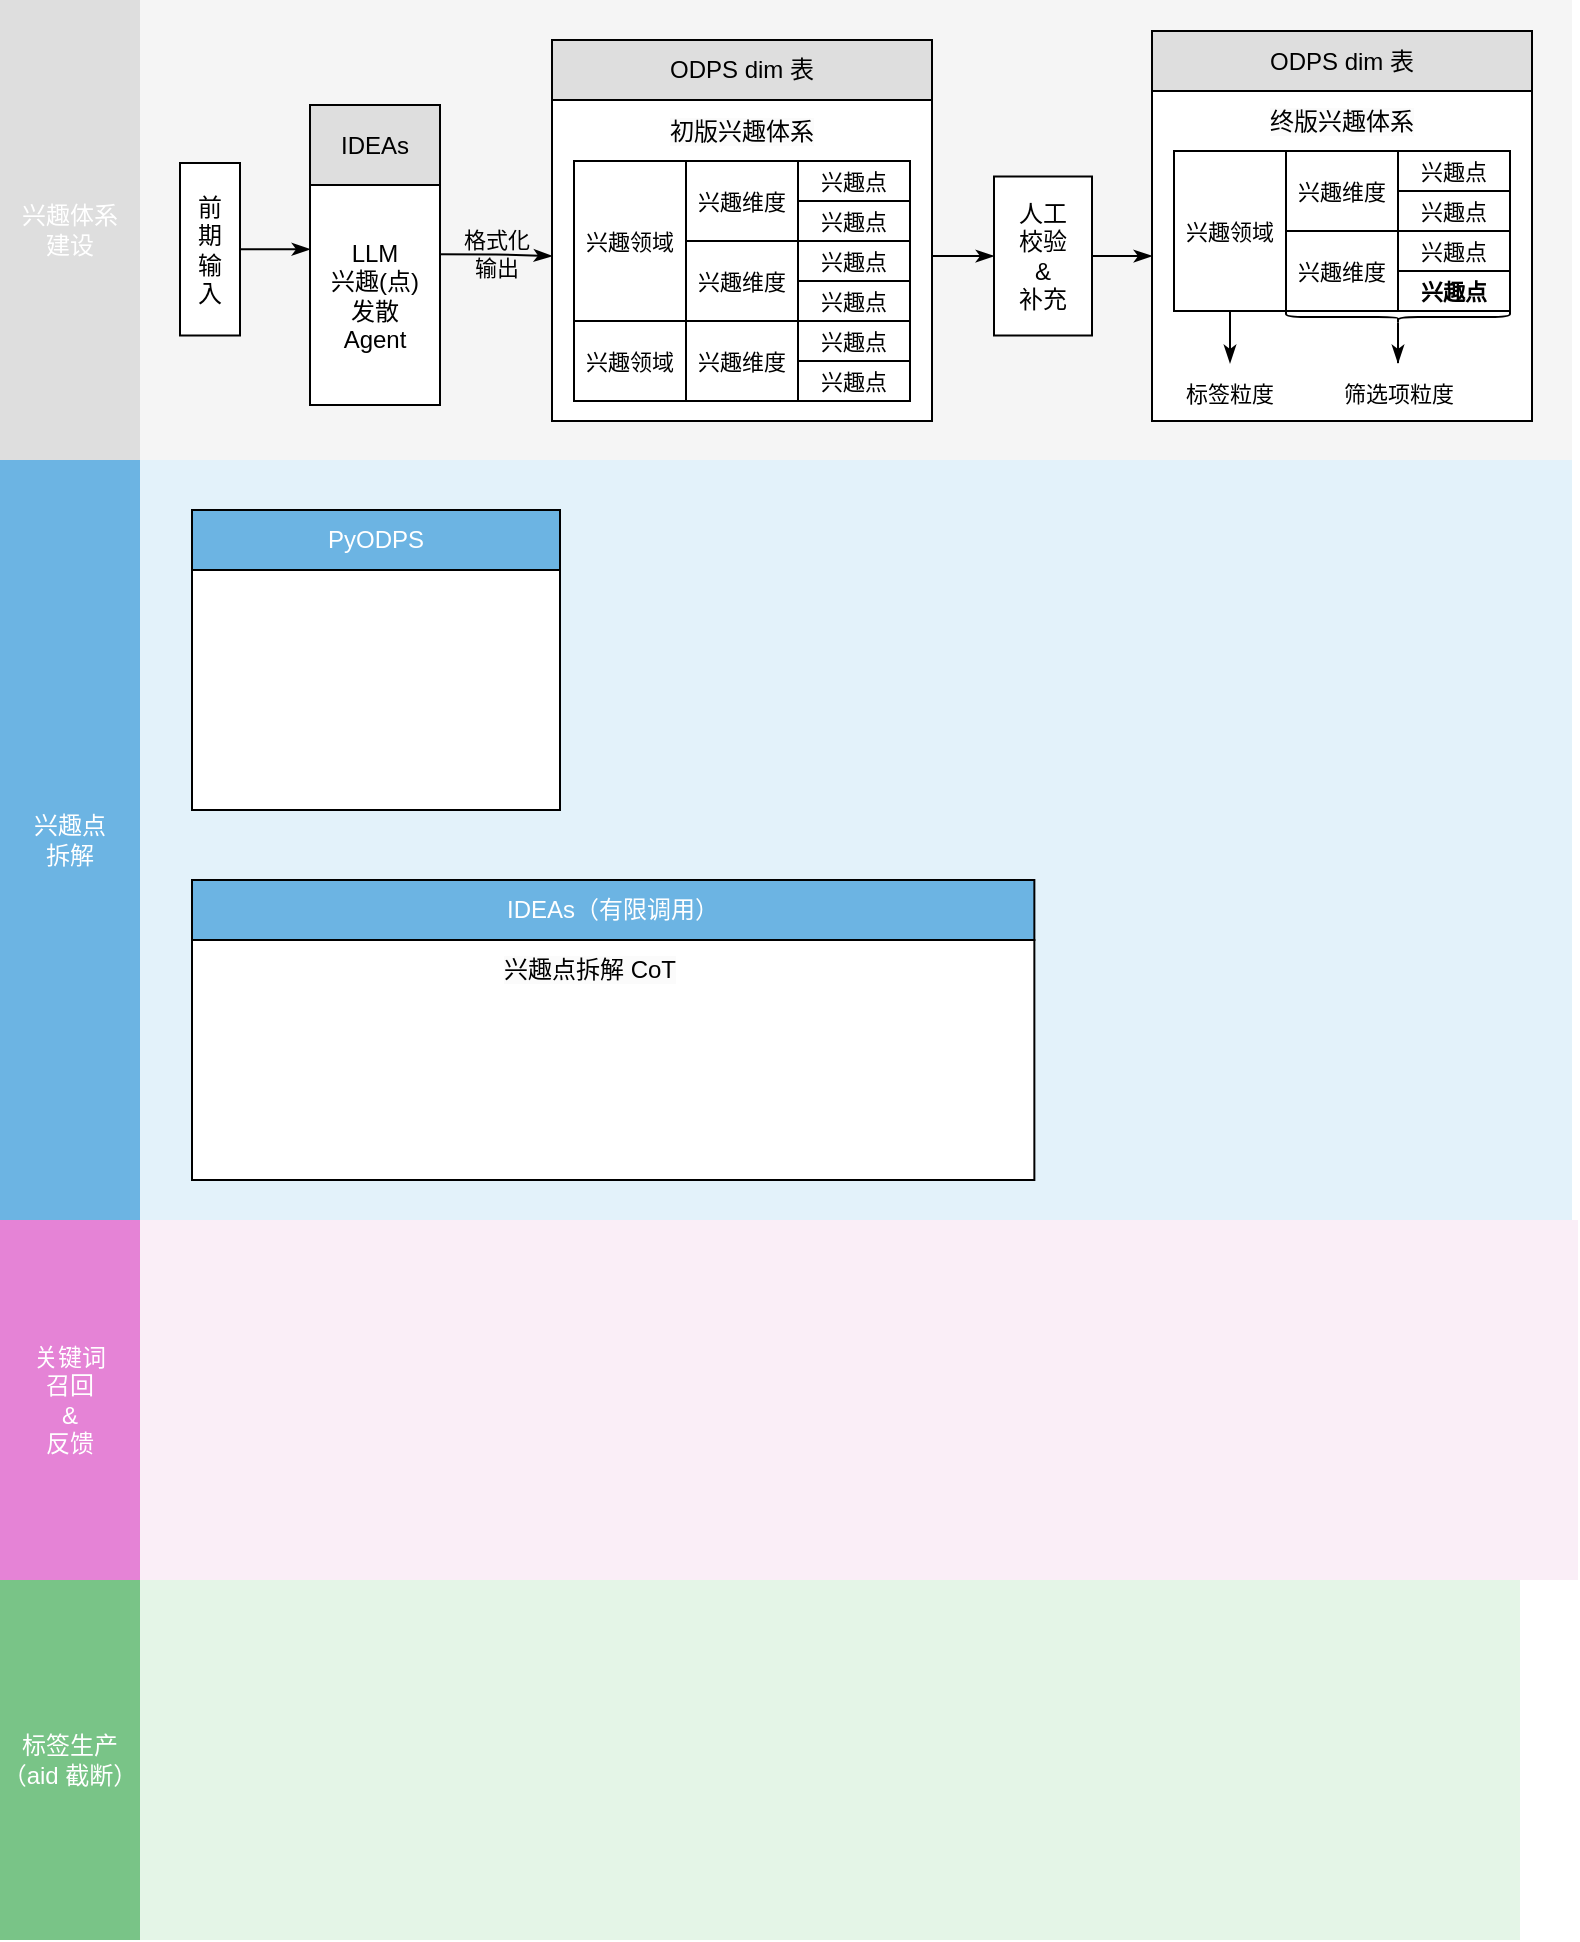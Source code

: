 <mxfile version="24.8.6">
  <diagram name="第 1 页" id="VoQEFsDsQSayohb0JOBL">
    <mxGraphModel dx="1122" dy="588" grid="1" gridSize="10" guides="1" tooltips="1" connect="1" arrows="1" fold="1" page="1" pageScale="1" pageWidth="827" pageHeight="1169" math="0" shadow="0">
      <root>
        <mxCell id="0" />
        <mxCell id="1" parent="0" />
        <mxCell id="u1aqPMmCXMGFX70TY736-70" value="" style="group" parent="1" vertex="1" connectable="0">
          <mxGeometry x="21" y="240" width="786" height="380" as="geometry" />
        </mxCell>
        <mxCell id="u1aqPMmCXMGFX70TY736-41" value="" style="rounded=0;whiteSpace=wrap;html=1;fillColor=#E3F2FA;strokeColor=none;fillStyle=auto;" parent="u1aqPMmCXMGFX70TY736-70" vertex="1">
          <mxGeometry width="786" height="380" as="geometry" />
        </mxCell>
        <mxCell id="u1aqPMmCXMGFX70TY736-42" value="兴趣点&lt;div&gt;拆解&lt;/div&gt;" style="rounded=0;whiteSpace=wrap;html=1;strokeColor=none;fillColor=#6CB4E3;fontColor=#FFFFFF;" parent="u1aqPMmCXMGFX70TY736-70" vertex="1">
          <mxGeometry width="70" height="380" as="geometry" />
        </mxCell>
        <mxCell id="u1aqPMmCXMGFX70TY736-69" value="IDEAs（有限调用）" style="rounded=0;whiteSpace=wrap;html=1;strokeColor=default;fillColor=#6CB4E3;fontColor=#FFFFFF;" parent="u1aqPMmCXMGFX70TY736-70" vertex="1">
          <mxGeometry x="96" y="210" width="421.18" height="30" as="geometry" />
        </mxCell>
        <mxCell id="u1aqPMmCXMGFX70TY736-47" value="" style="rounded=0;whiteSpace=wrap;html=1;" parent="u1aqPMmCXMGFX70TY736-70" vertex="1">
          <mxGeometry x="96" y="240" width="421.18" height="120" as="geometry" />
        </mxCell>
        <mxCell id="u1aqPMmCXMGFX70TY736-48" value="&lt;span style=&quot;font-size: 12px; background-color: rgb(251, 251, 251);&quot;&gt;兴趣点拆解 CoT&lt;/span&gt;" style="text;html=1;align=center;verticalAlign=middle;whiteSpace=wrap;rounded=0;fontFamily=Helvetica;fontSize=11;fontColor=default;labelBackgroundColor=default;" parent="u1aqPMmCXMGFX70TY736-70" vertex="1">
          <mxGeometry x="225.79" y="240" width="138.067" height="30" as="geometry" />
        </mxCell>
        <mxCell id="u1aqPMmCXMGFX70TY736-71" value="PyODPS" style="rounded=0;whiteSpace=wrap;html=1;strokeColor=default;fillColor=#6CB4E3;fontColor=#FFFFFF;" parent="u1aqPMmCXMGFX70TY736-70" vertex="1">
          <mxGeometry x="96" y="25" width="184" height="30" as="geometry" />
        </mxCell>
        <mxCell id="u1aqPMmCXMGFX70TY736-72" value="" style="rounded=0;whiteSpace=wrap;html=1;" parent="u1aqPMmCXMGFX70TY736-70" vertex="1">
          <mxGeometry x="96" y="55" width="184" height="120" as="geometry" />
        </mxCell>
        <mxCell id="u1aqPMmCXMGFX70TY736-66" value="" style="group" parent="1" vertex="1" connectable="0">
          <mxGeometry x="21" y="10" width="786" height="230" as="geometry" />
        </mxCell>
        <mxCell id="u1aqPMmCXMGFX70TY736-4" value="" style="rounded=0;whiteSpace=wrap;html=1;fillColor=#f5f5f5;fontColor=#333333;strokeColor=none;" parent="u1aqPMmCXMGFX70TY736-66" vertex="1">
          <mxGeometry width="786" height="230.0" as="geometry" />
        </mxCell>
        <mxCell id="u1aqPMmCXMGFX70TY736-3" value="兴趣体系&lt;div&gt;建设&lt;/div&gt;" style="rounded=0;whiteSpace=wrap;html=1;strokeColor=none;fillColor=#DEDEDE;fontColor=#FFFFFF;" parent="u1aqPMmCXMGFX70TY736-66" vertex="1">
          <mxGeometry width="70" height="230.0" as="geometry" />
        </mxCell>
        <mxCell id="u1aqPMmCXMGFX70TY736-68" value="ODPS dim 表" style="rounded=0;whiteSpace=wrap;html=1;strokeColor=default;fillColor=#DEDEDE;fontColor=#000000;" parent="u1aqPMmCXMGFX70TY736-66" vertex="1">
          <mxGeometry x="576" y="15.5" width="190" height="30" as="geometry" />
        </mxCell>
        <mxCell id="u1aqPMmCXMGFX70TY736-26" value="" style="rounded=0;whiteSpace=wrap;html=1;" parent="u1aqPMmCXMGFX70TY736-66" vertex="1">
          <mxGeometry x="576" y="45.5" width="190" height="165" as="geometry" />
        </mxCell>
        <mxCell id="u1aqPMmCXMGFX70TY736-27" value="&lt;span style=&quot;font-size: 12px; background-color: rgb(251, 251, 251);&quot;&gt;终版兴趣体系&lt;/span&gt;" style="text;html=1;align=center;verticalAlign=middle;whiteSpace=wrap;rounded=0;fontFamily=Helvetica;fontSize=11;fontColor=default;labelBackgroundColor=default;" parent="u1aqPMmCXMGFX70TY736-66" vertex="1">
          <mxGeometry x="579.25" y="45.5" width="183.5" height="30" as="geometry" />
        </mxCell>
        <mxCell id="u1aqPMmCXMGFX70TY736-50" value="" style="edgeStyle=orthogonalEdgeStyle;shape=connector;rounded=0;orthogonalLoop=1;jettySize=auto;html=1;strokeColor=default;align=center;verticalAlign=middle;fontFamily=Helvetica;fontSize=11;fontColor=default;labelBackgroundColor=default;endArrow=classicThin;endFill=1;" parent="u1aqPMmCXMGFX70TY736-66" source="u1aqPMmCXMGFX70TY736-28" target="u1aqPMmCXMGFX70TY736-51" edge="1">
          <mxGeometry relative="1" as="geometry">
            <mxPoint x="615" y="185.5" as="targetPoint" />
          </mxGeometry>
        </mxCell>
        <mxCell id="u1aqPMmCXMGFX70TY736-28" value="兴趣领域" style="rounded=0;whiteSpace=wrap;html=1;fontFamily=Helvetica;fontSize=11;fontColor=default;labelBackgroundColor=default;" parent="u1aqPMmCXMGFX70TY736-66" vertex="1">
          <mxGeometry x="587" y="75.5" width="56" height="80" as="geometry" />
        </mxCell>
        <mxCell id="u1aqPMmCXMGFX70TY736-29" value="兴趣维度" style="rounded=0;whiteSpace=wrap;html=1;fontFamily=Helvetica;fontSize=11;fontColor=default;labelBackgroundColor=default;" parent="u1aqPMmCXMGFX70TY736-66" vertex="1">
          <mxGeometry x="643" y="75.5" width="56" height="40" as="geometry" />
        </mxCell>
        <mxCell id="u1aqPMmCXMGFX70TY736-30" value="兴趣点" style="rounded=0;whiteSpace=wrap;html=1;fontFamily=Helvetica;fontSize=11;fontColor=default;labelBackgroundColor=default;" parent="u1aqPMmCXMGFX70TY736-66" vertex="1">
          <mxGeometry x="699" y="75.5" width="56" height="20" as="geometry" />
        </mxCell>
        <mxCell id="u1aqPMmCXMGFX70TY736-31" value="兴趣维度" style="rounded=0;whiteSpace=wrap;html=1;fontFamily=Helvetica;fontSize=11;fontColor=default;labelBackgroundColor=default;" parent="u1aqPMmCXMGFX70TY736-66" vertex="1">
          <mxGeometry x="643" y="115.5" width="56" height="40" as="geometry" />
        </mxCell>
        <mxCell id="u1aqPMmCXMGFX70TY736-32" value="兴趣点" style="rounded=0;whiteSpace=wrap;html=1;fontFamily=Helvetica;fontSize=11;fontColor=default;labelBackgroundColor=default;" parent="u1aqPMmCXMGFX70TY736-66" vertex="1">
          <mxGeometry x="699" y="95.5" width="56" height="20" as="geometry" />
        </mxCell>
        <mxCell id="u1aqPMmCXMGFX70TY736-33" value="兴趣点" style="rounded=0;whiteSpace=wrap;html=1;fontFamily=Helvetica;fontSize=11;fontColor=default;labelBackgroundColor=default;" parent="u1aqPMmCXMGFX70TY736-66" vertex="1">
          <mxGeometry x="699" y="115.5" width="56" height="20" as="geometry" />
        </mxCell>
        <mxCell id="u1aqPMmCXMGFX70TY736-34" value="兴趣点" style="rounded=0;whiteSpace=wrap;html=1;fontFamily=Helvetica;fontSize=11;fontColor=default;labelBackgroundColor=default;fontStyle=1" parent="u1aqPMmCXMGFX70TY736-66" vertex="1">
          <mxGeometry x="699" y="135.5" width="56" height="20" as="geometry" />
        </mxCell>
        <mxCell id="u1aqPMmCXMGFX70TY736-51" value="标签粒度" style="text;html=1;align=center;verticalAlign=middle;whiteSpace=wrap;rounded=0;fontFamily=Helvetica;fontSize=11;fontColor=default;labelBackgroundColor=none;fillColor=none;" parent="u1aqPMmCXMGFX70TY736-66" vertex="1">
          <mxGeometry x="585" y="181.5" width="60" height="30" as="geometry" />
        </mxCell>
        <mxCell id="u1aqPMmCXMGFX70TY736-56" value="" style="edgeStyle=orthogonalEdgeStyle;shape=connector;rounded=0;orthogonalLoop=1;jettySize=auto;html=1;strokeColor=default;align=center;verticalAlign=middle;fontFamily=Helvetica;fontSize=11;fontColor=default;labelBackgroundColor=default;endArrow=classicThin;endFill=1;entryX=0.5;entryY=0;entryDx=0;entryDy=0;" parent="u1aqPMmCXMGFX70TY736-66" source="u1aqPMmCXMGFX70TY736-52" target="u1aqPMmCXMGFX70TY736-55" edge="1">
          <mxGeometry relative="1" as="geometry" />
        </mxCell>
        <mxCell id="u1aqPMmCXMGFX70TY736-52" value="" style="shape=curlyBracket;whiteSpace=wrap;html=1;rounded=1;flipH=1;labelPosition=right;verticalLabelPosition=middle;align=left;verticalAlign=middle;fontFamily=Helvetica;fontSize=11;fontColor=default;labelBackgroundColor=default;rotation=90;" parent="u1aqPMmCXMGFX70TY736-66" vertex="1">
          <mxGeometry x="696" y="102.5" width="6" height="112" as="geometry" />
        </mxCell>
        <mxCell id="u1aqPMmCXMGFX70TY736-55" value="筛选项&lt;span style=&quot;background-color: initial;&quot;&gt;粒度&lt;/span&gt;" style="text;html=1;align=center;verticalAlign=middle;whiteSpace=wrap;rounded=0;fontFamily=Helvetica;fontSize=11;fontColor=default;labelBackgroundColor=none;fillColor=none;" parent="u1aqPMmCXMGFX70TY736-66" vertex="1">
          <mxGeometry x="667.5" y="181.5" width="63" height="30" as="geometry" />
        </mxCell>
        <mxCell id="u1aqPMmCXMGFX70TY736-8" value="人&lt;span style=&quot;background-color: initial;&quot;&gt;工&lt;/span&gt;&lt;div&gt;&lt;span style=&quot;background-color: initial;&quot;&gt;校&lt;/span&gt;&lt;span style=&quot;background-color: initial;&quot;&gt;验&lt;/span&gt;&lt;div&gt;&amp;amp;&lt;/div&gt;&lt;div&gt;补&lt;span style=&quot;background-color: initial;&quot;&gt;充&lt;/span&gt;&lt;/div&gt;&lt;/div&gt;" style="rounded=0;whiteSpace=wrap;html=1;" parent="u1aqPMmCXMGFX70TY736-66" vertex="1">
          <mxGeometry x="497" y="88.25" width="49" height="79.5" as="geometry" />
        </mxCell>
        <mxCell id="u1aqPMmCXMGFX70TY736-35" style="edgeStyle=orthogonalEdgeStyle;shape=connector;rounded=0;orthogonalLoop=1;jettySize=auto;html=1;entryX=0;entryY=0.5;entryDx=0;entryDy=0;strokeColor=default;align=center;verticalAlign=middle;fontFamily=Helvetica;fontSize=11;fontColor=default;labelBackgroundColor=default;endArrow=classicThin;endFill=1;" parent="u1aqPMmCXMGFX70TY736-66" source="u1aqPMmCXMGFX70TY736-8" target="u1aqPMmCXMGFX70TY736-26" edge="1">
          <mxGeometry relative="1" as="geometry" />
        </mxCell>
        <mxCell id="u1aqPMmCXMGFX70TY736-5" value="前&lt;div&gt;期&lt;/div&gt;&lt;div&gt;输&lt;/div&gt;&lt;div&gt;入&lt;/div&gt;" style="rounded=0;whiteSpace=wrap;html=1;" parent="u1aqPMmCXMGFX70TY736-66" vertex="1">
          <mxGeometry x="90" y="81.5" width="30" height="86.25" as="geometry" />
        </mxCell>
        <mxCell id="u1aqPMmCXMGFX70TY736-7" value="" style="edgeStyle=orthogonalEdgeStyle;rounded=0;orthogonalLoop=1;jettySize=auto;html=1;endArrow=classicThin;endFill=1;" parent="1" source="u1aqPMmCXMGFX70TY736-5" target="u1aqPMmCXMGFX70TY736-6" edge="1">
          <mxGeometry relative="1" as="geometry">
            <Array as="points">
              <mxPoint x="177" y="137" />
              <mxPoint x="177" y="137" />
            </Array>
          </mxGeometry>
        </mxCell>
        <mxCell id="u1aqPMmCXMGFX70TY736-12" value="格式化&lt;div&gt;输出&lt;/div&gt;" style="edgeStyle=orthogonalEdgeStyle;shape=connector;rounded=0;orthogonalLoop=1;jettySize=auto;html=1;entryX=0;entryY=0.5;entryDx=0;entryDy=0;strokeColor=default;align=center;verticalAlign=middle;fontFamily=Helvetica;fontSize=11;fontColor=default;labelBackgroundColor=none;endArrow=classicThin;endFill=1;exitX=0.988;exitY=0.315;exitDx=0;exitDy=0;exitPerimeter=0;" parent="1" source="u1aqPMmCXMGFX70TY736-6" target="u1aqPMmCXMGFX70TY736-10" edge="1">
          <mxGeometry relative="1" as="geometry" />
        </mxCell>
        <mxCell id="u1aqPMmCXMGFX70TY736-13" style="edgeStyle=orthogonalEdgeStyle;shape=connector;rounded=0;orthogonalLoop=1;jettySize=auto;html=1;strokeColor=default;align=center;verticalAlign=middle;fontFamily=Helvetica;fontSize=11;fontColor=default;labelBackgroundColor=default;endArrow=classicThin;endFill=1;" parent="1" source="u1aqPMmCXMGFX70TY736-10" target="u1aqPMmCXMGFX70TY736-8" edge="1">
          <mxGeometry relative="1" as="geometry" />
        </mxCell>
        <mxCell id="u1aqPMmCXMGFX70TY736-10" value="" style="rounded=0;whiteSpace=wrap;html=1;" parent="1" vertex="1">
          <mxGeometry x="297" y="55.5" width="190" height="165" as="geometry" />
        </mxCell>
        <mxCell id="u1aqPMmCXMGFX70TY736-11" value="&lt;span style=&quot;font-size: 12px; background-color: rgb(251, 251, 251);&quot;&gt;初版兴趣体系&lt;/span&gt;" style="text;html=1;align=center;verticalAlign=middle;whiteSpace=wrap;rounded=0;fontFamily=Helvetica;fontSize=11;fontColor=default;labelBackgroundColor=default;" parent="1" vertex="1">
          <mxGeometry x="303.12" y="60.5" width="177.75" height="30" as="geometry" />
        </mxCell>
        <mxCell id="u1aqPMmCXMGFX70TY736-14" value="兴趣领域" style="rounded=0;whiteSpace=wrap;html=1;fontFamily=Helvetica;fontSize=11;fontColor=default;labelBackgroundColor=default;" parent="1" vertex="1">
          <mxGeometry x="308" y="90.5" width="56" height="80" as="geometry" />
        </mxCell>
        <mxCell id="u1aqPMmCXMGFX70TY736-15" value="兴趣维度" style="rounded=0;whiteSpace=wrap;html=1;fontFamily=Helvetica;fontSize=11;fontColor=default;labelBackgroundColor=default;" parent="1" vertex="1">
          <mxGeometry x="364" y="90.5" width="56" height="40" as="geometry" />
        </mxCell>
        <mxCell id="u1aqPMmCXMGFX70TY736-16" value="兴趣点" style="rounded=0;whiteSpace=wrap;html=1;fontFamily=Helvetica;fontSize=11;fontColor=default;labelBackgroundColor=default;" parent="1" vertex="1">
          <mxGeometry x="420" y="90.5" width="56" height="20" as="geometry" />
        </mxCell>
        <mxCell id="u1aqPMmCXMGFX70TY736-21" value="兴趣维度" style="rounded=0;whiteSpace=wrap;html=1;fontFamily=Helvetica;fontSize=11;fontColor=default;labelBackgroundColor=default;" parent="1" vertex="1">
          <mxGeometry x="364" y="130.5" width="56" height="40" as="geometry" />
        </mxCell>
        <mxCell id="u1aqPMmCXMGFX70TY736-22" value="兴趣点" style="rounded=0;whiteSpace=wrap;html=1;fontFamily=Helvetica;fontSize=11;fontColor=default;labelBackgroundColor=default;" parent="1" vertex="1">
          <mxGeometry x="420" y="110.5" width="56" height="20" as="geometry" />
        </mxCell>
        <mxCell id="u1aqPMmCXMGFX70TY736-23" value="兴趣点" style="rounded=0;whiteSpace=wrap;html=1;fontFamily=Helvetica;fontSize=11;fontColor=default;labelBackgroundColor=default;" parent="1" vertex="1">
          <mxGeometry x="420" y="130.5" width="56" height="20" as="geometry" />
        </mxCell>
        <mxCell id="u1aqPMmCXMGFX70TY736-24" value="兴趣点" style="rounded=0;whiteSpace=wrap;html=1;fontFamily=Helvetica;fontSize=11;fontColor=default;labelBackgroundColor=default;" parent="1" vertex="1">
          <mxGeometry x="420" y="150.5" width="56" height="20" as="geometry" />
        </mxCell>
        <mxCell id="u1aqPMmCXMGFX70TY736-38" value="" style="rounded=0;whiteSpace=wrap;html=1;fillColor=#E4F5E7;strokeColor=none;" parent="1" vertex="1">
          <mxGeometry x="21" y="800" width="760" height="180" as="geometry" />
        </mxCell>
        <mxCell id="u1aqPMmCXMGFX70TY736-39" value="标签生产&lt;div&gt;（aid 截断）&lt;/div&gt;" style="rounded=0;whiteSpace=wrap;html=1;strokeColor=none;fillColor=#79C487;fontColor=#FFFFFF;" parent="1" vertex="1">
          <mxGeometry x="21" y="800" width="70" height="180" as="geometry" />
        </mxCell>
        <mxCell id="u1aqPMmCXMGFX70TY736-43" value="" style="rounded=0;whiteSpace=wrap;html=1;fillColor=#FAEEF7;strokeColor=none;" parent="1" vertex="1">
          <mxGeometry x="21" y="620" width="789" height="180" as="geometry" />
        </mxCell>
        <mxCell id="u1aqPMmCXMGFX70TY736-44" value="关键词&lt;div&gt;召回&lt;div&gt;&amp;amp;&lt;/div&gt;&lt;div&gt;反馈&lt;/div&gt;&lt;/div&gt;" style="rounded=0;whiteSpace=wrap;html=1;strokeColor=none;fillColor=#E583D6;fontColor=#FFFFFF;" parent="1" vertex="1">
          <mxGeometry x="21" y="620" width="70" height="180" as="geometry" />
        </mxCell>
        <mxCell id="u1aqPMmCXMGFX70TY736-58" value="兴趣维度" style="rounded=0;whiteSpace=wrap;html=1;fontFamily=Helvetica;fontSize=11;fontColor=default;labelBackgroundColor=default;" parent="1" vertex="1">
          <mxGeometry x="364" y="170.5" width="56" height="40" as="geometry" />
        </mxCell>
        <mxCell id="u1aqPMmCXMGFX70TY736-59" value="兴趣领域" style="rounded=0;whiteSpace=wrap;html=1;fontFamily=Helvetica;fontSize=11;fontColor=default;labelBackgroundColor=default;" parent="1" vertex="1">
          <mxGeometry x="308" y="170.5" width="56" height="40" as="geometry" />
        </mxCell>
        <mxCell id="u1aqPMmCXMGFX70TY736-60" value="兴趣点" style="rounded=0;whiteSpace=wrap;html=1;fontFamily=Helvetica;fontSize=11;fontColor=default;labelBackgroundColor=default;" parent="1" vertex="1">
          <mxGeometry x="420" y="170.5" width="56" height="20" as="geometry" />
        </mxCell>
        <mxCell id="u1aqPMmCXMGFX70TY736-61" value="兴趣点" style="rounded=0;whiteSpace=wrap;html=1;fontFamily=Helvetica;fontSize=11;fontColor=default;labelBackgroundColor=default;" parent="1" vertex="1">
          <mxGeometry x="420" y="190.5" width="56" height="20" as="geometry" />
        </mxCell>
        <mxCell id="u1aqPMmCXMGFX70TY736-64" value="" style="group" parent="1" vertex="1" connectable="0">
          <mxGeometry x="176" y="62.5" width="65" height="150" as="geometry" />
        </mxCell>
        <mxCell id="u1aqPMmCXMGFX70TY736-6" value="LLM&lt;div&gt;兴趣(点)&lt;div&gt;发散&lt;/div&gt;&lt;/div&gt;&lt;div&gt;Agent&lt;/div&gt;" style="rounded=0;whiteSpace=wrap;html=1;" parent="u1aqPMmCXMGFX70TY736-64" vertex="1">
          <mxGeometry y="40" width="65" height="110" as="geometry" />
        </mxCell>
        <mxCell id="u1aqPMmCXMGFX70TY736-63" value="IDEAs" style="rounded=0;whiteSpace=wrap;html=1;strokeColor=default;fillColor=#DEDEDE;fontColor=#000000;" parent="u1aqPMmCXMGFX70TY736-64" vertex="1">
          <mxGeometry width="65" height="40" as="geometry" />
        </mxCell>
        <mxCell id="u1aqPMmCXMGFX70TY736-65" value="ODPS dim 表" style="rounded=0;whiteSpace=wrap;html=1;strokeColor=default;fillColor=#DEDEDE;fontColor=#000000;" parent="1" vertex="1">
          <mxGeometry x="297" y="30" width="190" height="30" as="geometry" />
        </mxCell>
      </root>
    </mxGraphModel>
  </diagram>
</mxfile>

